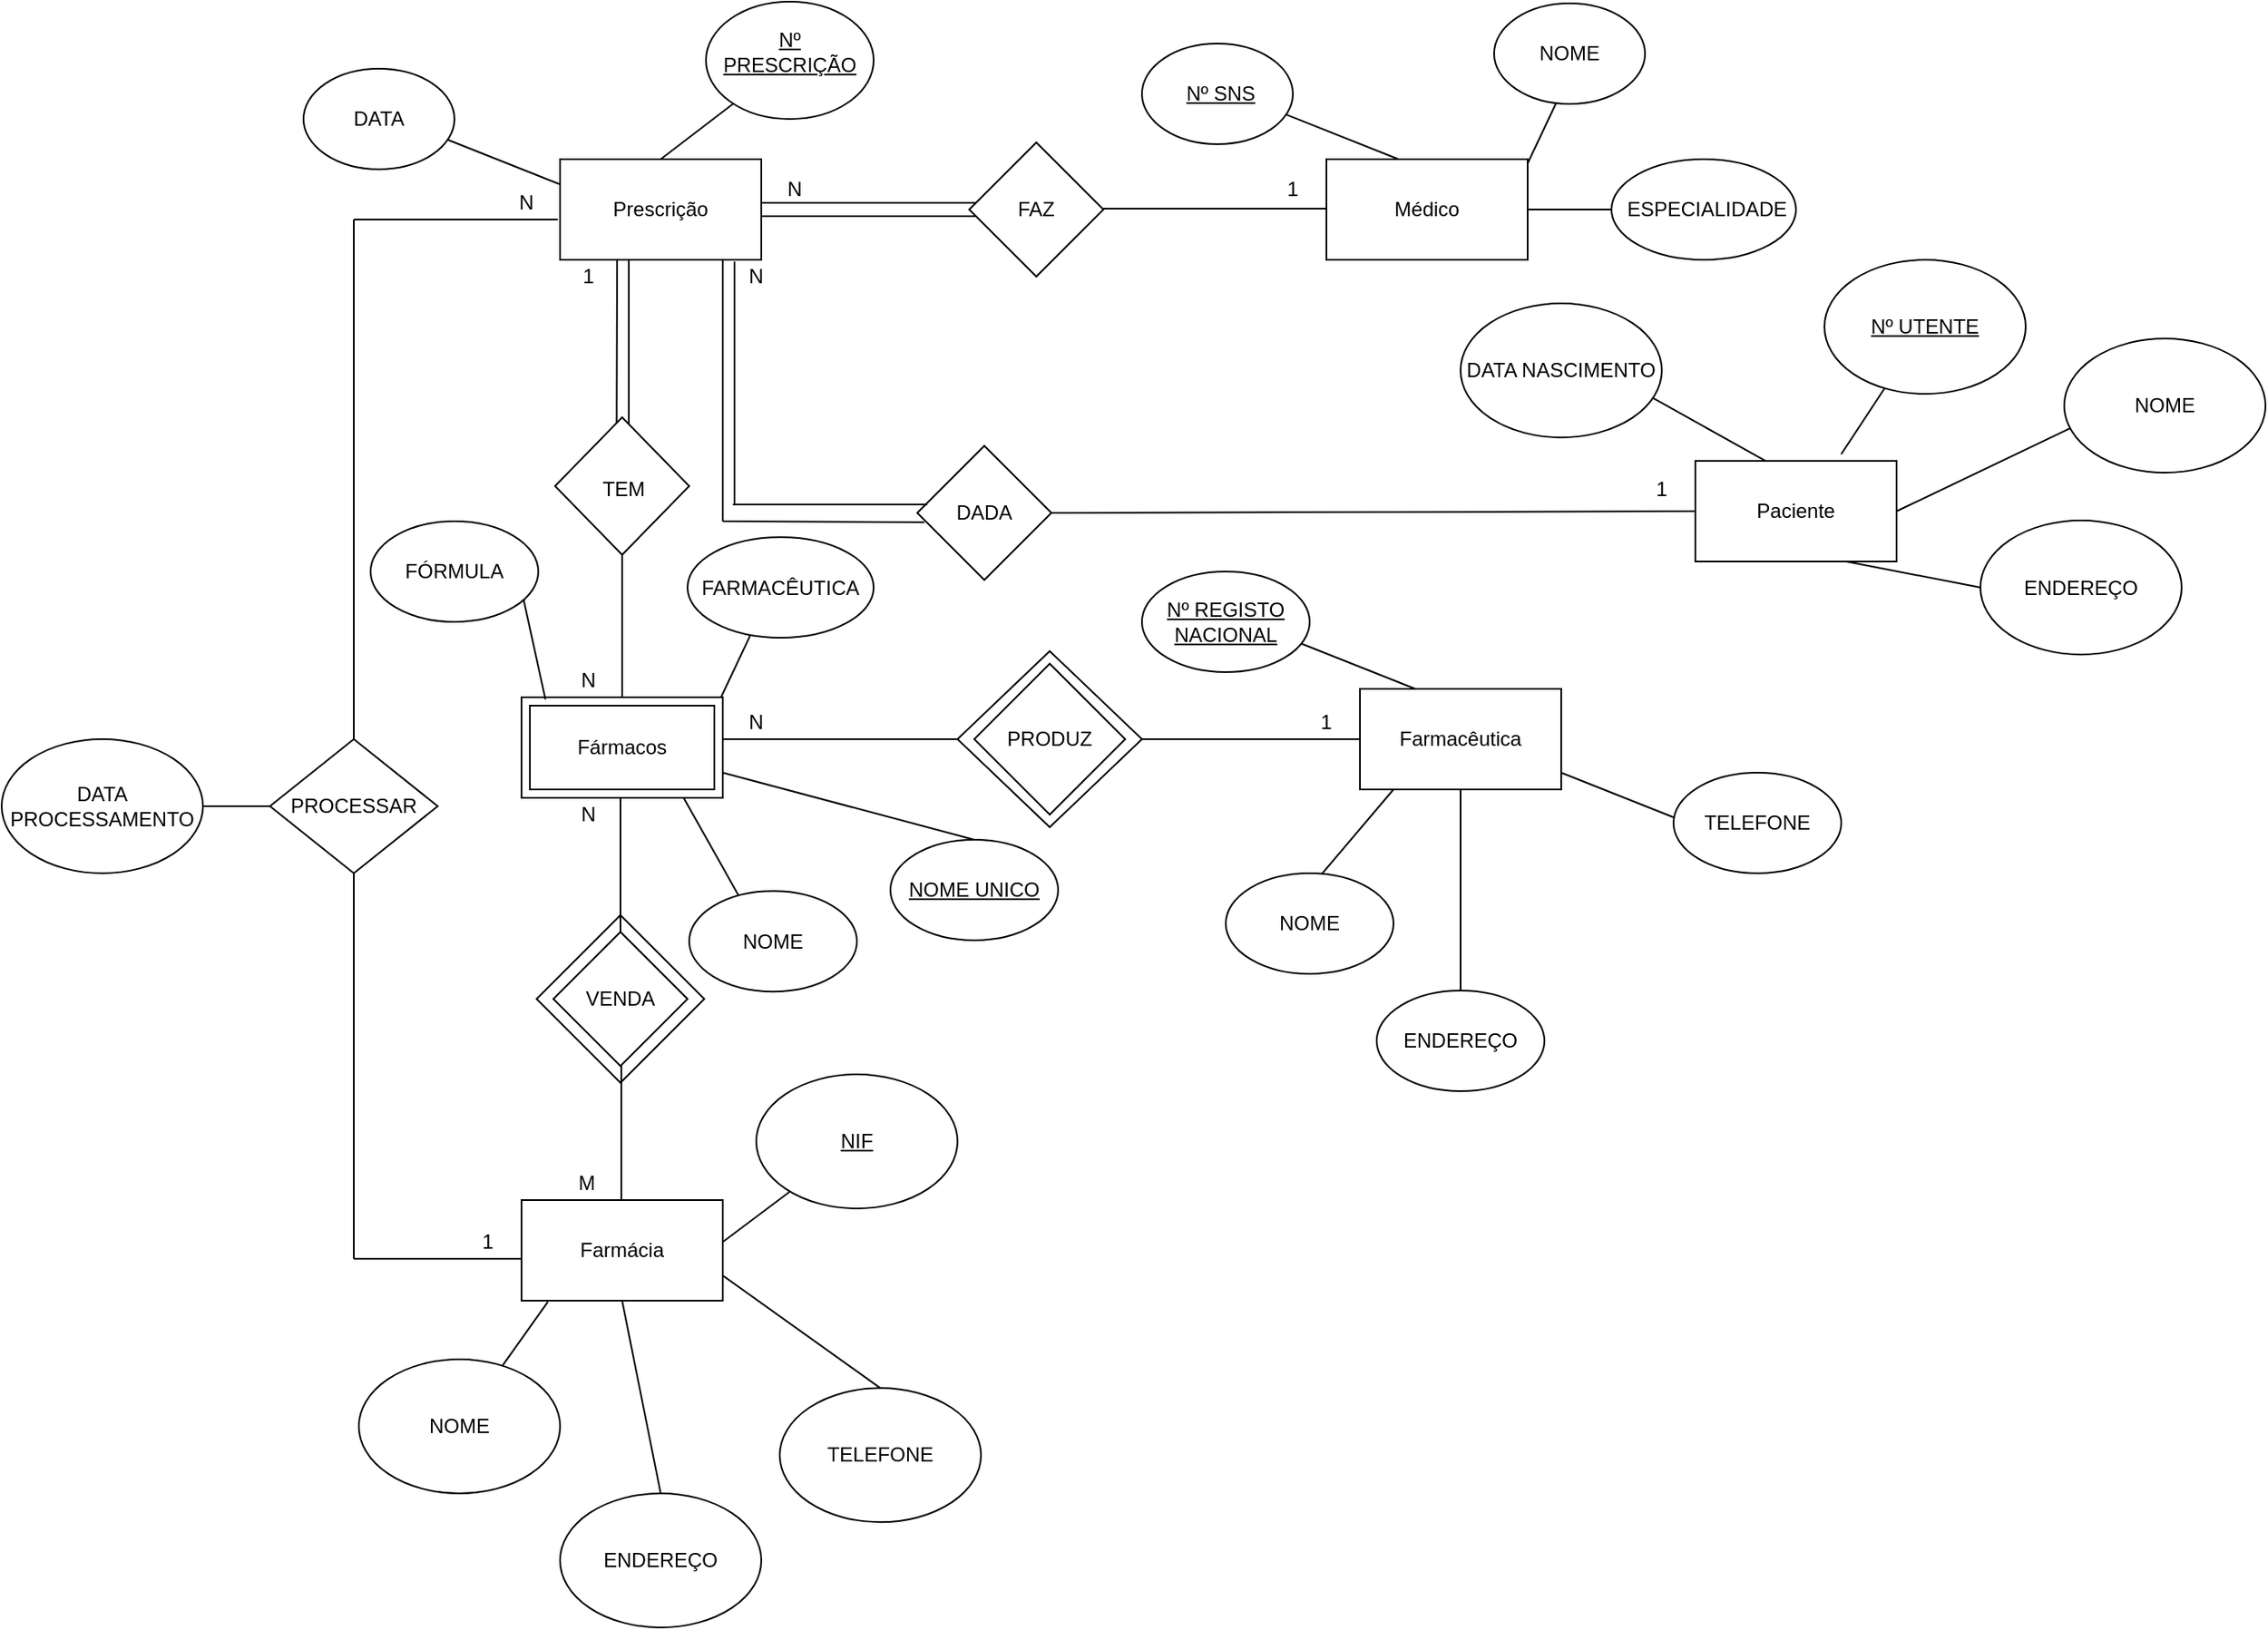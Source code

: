 <mxfile version="12.8.1" type="google"><diagram id="C5RBs43oDa-KdzZeNtuy" name="Page-1"><mxGraphModel dx="2001" dy="645" grid="1" gridSize="10" guides="1" tooltips="1" connect="1" arrows="1" fold="1" page="1" pageScale="1" pageWidth="827" pageHeight="1169" math="0" shadow="0"><root><mxCell id="WIyWlLk6GJQsqaUBKTNV-0"/><mxCell id="WIyWlLk6GJQsqaUBKTNV-1" parent="WIyWlLk6GJQsqaUBKTNV-0"/><mxCell id="Cp6ElBWu8LfDG9iXPsyH-75" value="" style="rhombus;whiteSpace=wrap;html=1;" vertex="1" parent="WIyWlLk6GJQsqaUBKTNV-1"><mxGeometry x="109" y="555" width="100" height="100" as="geometry"/></mxCell><mxCell id="Cp6ElBWu8LfDG9iXPsyH-70" value="" style="rhombus;whiteSpace=wrap;html=1;" vertex="1" parent="WIyWlLk6GJQsqaUBKTNV-1"><mxGeometry x="360" y="397.5" width="110" height="105" as="geometry"/></mxCell><mxCell id="rq6ULWqrzJ-B9bQovNzd-0" value="Prescrição" style="rounded=0;whiteSpace=wrap;html=1;" parent="WIyWlLk6GJQsqaUBKTNV-1" vertex="1"><mxGeometry x="123" y="104" width="120" height="60" as="geometry"/></mxCell><mxCell id="rq6ULWqrzJ-B9bQovNzd-2" value="" style="endArrow=none;html=1;" parent="WIyWlLk6GJQsqaUBKTNV-1" edge="1"><mxGeometry width="50" height="50" relative="1" as="geometry"><mxPoint x="243" y="138" as="sourcePoint"/><mxPoint x="373" y="138" as="targetPoint"/></mxGeometry></mxCell><mxCell id="rq6ULWqrzJ-B9bQovNzd-3" value="" style="endArrow=none;html=1;" parent="WIyWlLk6GJQsqaUBKTNV-1" edge="1"><mxGeometry width="50" height="50" relative="1" as="geometry"><mxPoint x="243" y="130" as="sourcePoint"/><mxPoint x="373" y="130" as="targetPoint"/></mxGeometry></mxCell><mxCell id="rq6ULWqrzJ-B9bQovNzd-4" value="" style="rhombus;whiteSpace=wrap;html=1;" parent="WIyWlLk6GJQsqaUBKTNV-1" vertex="1"><mxGeometry x="367" y="94" width="80" height="80" as="geometry"/></mxCell><mxCell id="rq6ULWqrzJ-B9bQovNzd-5" value="FAZ" style="text;html=1;strokeColor=none;fillColor=none;align=center;verticalAlign=middle;whiteSpace=wrap;rounded=0;" parent="WIyWlLk6GJQsqaUBKTNV-1" vertex="1"><mxGeometry x="387" y="124" width="40" height="20" as="geometry"/></mxCell><mxCell id="rq6ULWqrzJ-B9bQovNzd-6" value="N" style="text;html=1;strokeColor=none;fillColor=none;align=center;verticalAlign=middle;whiteSpace=wrap;rounded=0;" parent="WIyWlLk6GJQsqaUBKTNV-1" vertex="1"><mxGeometry x="243" y="112" width="40" height="20" as="geometry"/></mxCell><mxCell id="rq6ULWqrzJ-B9bQovNzd-7" value="" style="endArrow=none;html=1;exitX=0.5;exitY=1;exitDx=0;exitDy=0;entryX=0.459;entryY=0.069;entryDx=0;entryDy=0;entryPerimeter=0;" parent="WIyWlLk6GJQsqaUBKTNV-1" edge="1" target="rq6ULWqrzJ-B9bQovNzd-9"><mxGeometry width="50" height="50" relative="1" as="geometry"><mxPoint x="157" y="164" as="sourcePoint"/><mxPoint x="157" y="260" as="targetPoint"/></mxGeometry></mxCell><mxCell id="rq6ULWqrzJ-B9bQovNzd-8" value="" style="endArrow=none;html=1;" parent="WIyWlLk6GJQsqaUBKTNV-1" edge="1"><mxGeometry width="50" height="50" relative="1" as="geometry"><mxPoint x="164" y="164" as="sourcePoint"/><mxPoint x="164" y="270" as="targetPoint"/></mxGeometry></mxCell><mxCell id="rq6ULWqrzJ-B9bQovNzd-9" value="" style="rhombus;whiteSpace=wrap;html=1;" parent="WIyWlLk6GJQsqaUBKTNV-1" vertex="1"><mxGeometry x="120" y="258" width="80" height="82" as="geometry"/></mxCell><mxCell id="rq6ULWqrzJ-B9bQovNzd-10" value="TEM" style="text;html=1;strokeColor=none;fillColor=none;align=center;verticalAlign=middle;whiteSpace=wrap;rounded=0;direction=west;" parent="WIyWlLk6GJQsqaUBKTNV-1" vertex="1"><mxGeometry x="141" y="291" width="40" height="20" as="geometry"/></mxCell><mxCell id="rq6ULWqrzJ-B9bQovNzd-11" value="1" style="text;html=1;strokeColor=none;fillColor=none;align=center;verticalAlign=middle;whiteSpace=wrap;rounded=0;direction=west;" parent="WIyWlLk6GJQsqaUBKTNV-1" vertex="1"><mxGeometry x="540" y="112" width="40" height="20" as="geometry"/></mxCell><mxCell id="rq6ULWqrzJ-B9bQovNzd-12" value="" style="endArrow=none;html=1;exitX=0.5;exitY=0;exitDx=0;exitDy=0;" parent="WIyWlLk6GJQsqaUBKTNV-1" source="rq6ULWqrzJ-B9bQovNzd-0" target="rq6ULWqrzJ-B9bQovNzd-13" edge="1"><mxGeometry width="50" height="50" relative="1" as="geometry"><mxPoint x="190" y="100" as="sourcePoint"/><mxPoint x="240" y="50" as="targetPoint"/></mxGeometry></mxCell><mxCell id="rq6ULWqrzJ-B9bQovNzd-13" value="" style="ellipse;whiteSpace=wrap;html=1;" parent="WIyWlLk6GJQsqaUBKTNV-1" vertex="1"><mxGeometry x="210" y="10" width="100" height="70" as="geometry"/></mxCell><mxCell id="rq6ULWqrzJ-B9bQovNzd-14" value="Nº PRESCRIÇÃO" style="text;html=1;strokeColor=none;fillColor=none;align=center;verticalAlign=middle;whiteSpace=wrap;rounded=0;fontStyle=4" parent="WIyWlLk6GJQsqaUBKTNV-1" vertex="1"><mxGeometry x="220" y="30" width="80" height="20" as="geometry"/></mxCell><mxCell id="rq6ULWqrzJ-B9bQovNzd-18" value="" style="endArrow=none;html=1;entryX=0;entryY=0.25;entryDx=0;entryDy=0;" parent="WIyWlLk6GJQsqaUBKTNV-1" target="rq6ULWqrzJ-B9bQovNzd-0" edge="1"><mxGeometry width="50" height="50" relative="1" as="geometry"><mxPoint x="50" y="90" as="sourcePoint"/><mxPoint x="100" y="40" as="targetPoint"/></mxGeometry></mxCell><mxCell id="rq6ULWqrzJ-B9bQovNzd-19" value="" style="ellipse;whiteSpace=wrap;html=1;" parent="WIyWlLk6GJQsqaUBKTNV-1" vertex="1"><mxGeometry x="-30" y="50" width="90" height="60" as="geometry"/></mxCell><mxCell id="rq6ULWqrzJ-B9bQovNzd-20" value="DATA" style="text;html=1;strokeColor=none;fillColor=none;align=center;verticalAlign=middle;whiteSpace=wrap;rounded=0;" parent="WIyWlLk6GJQsqaUBKTNV-1" vertex="1"><mxGeometry x="-5" y="70" width="40" height="20" as="geometry"/></mxCell><mxCell id="rq6ULWqrzJ-B9bQovNzd-22" value="" style="endArrow=none;html=1;" parent="WIyWlLk6GJQsqaUBKTNV-1" edge="1"><mxGeometry width="50" height="50" relative="1" as="geometry"><mxPoint x="447" y="133.5" as="sourcePoint"/><mxPoint x="580" y="133.5" as="targetPoint"/></mxGeometry></mxCell><mxCell id="rq6ULWqrzJ-B9bQovNzd-23" value="Médico" style="rounded=0;whiteSpace=wrap;html=1;" parent="WIyWlLk6GJQsqaUBKTNV-1" vertex="1"><mxGeometry x="580" y="104" width="120" height="60" as="geometry"/></mxCell><mxCell id="rq6ULWqrzJ-B9bQovNzd-24" value="" style="endArrow=none;html=1;entryX=0;entryY=0.25;entryDx=0;entryDy=0;" parent="WIyWlLk6GJQsqaUBKTNV-1" edge="1"><mxGeometry width="50" height="50" relative="1" as="geometry"><mxPoint x="550" y="75" as="sourcePoint"/><mxPoint x="623" y="104" as="targetPoint"/></mxGeometry></mxCell><mxCell id="rq6ULWqrzJ-B9bQovNzd-25" value="" style="ellipse;whiteSpace=wrap;html=1;fontStyle=4" parent="WIyWlLk6GJQsqaUBKTNV-1" vertex="1"><mxGeometry x="470" y="35" width="90" height="60" as="geometry"/></mxCell><mxCell id="rq6ULWqrzJ-B9bQovNzd-26" value="Nº SNS" style="text;html=1;strokeColor=none;fillColor=none;align=center;verticalAlign=middle;whiteSpace=wrap;rounded=0;fontStyle=4" parent="WIyWlLk6GJQsqaUBKTNV-1" vertex="1"><mxGeometry x="492" y="55" width="50" height="20" as="geometry"/></mxCell><mxCell id="rq6ULWqrzJ-B9bQovNzd-27" value="" style="endArrow=none;html=1;exitX=1;exitY=0.5;exitDx=0;exitDy=0;" parent="WIyWlLk6GJQsqaUBKTNV-1" source="rq6ULWqrzJ-B9bQovNzd-23" edge="1"><mxGeometry width="50" height="50" relative="1" as="geometry"><mxPoint x="640" y="300" as="sourcePoint"/><mxPoint x="770" y="134" as="targetPoint"/></mxGeometry></mxCell><mxCell id="rq6ULWqrzJ-B9bQovNzd-28" value="" style="ellipse;whiteSpace=wrap;html=1;" parent="WIyWlLk6GJQsqaUBKTNV-1" vertex="1"><mxGeometry x="750" y="104" width="110" height="60" as="geometry"/></mxCell><mxCell id="rq6ULWqrzJ-B9bQovNzd-29" value="ESPECIALIDADE" style="text;html=1;strokeColor=none;fillColor=none;align=center;verticalAlign=middle;whiteSpace=wrap;rounded=0;" parent="WIyWlLk6GJQsqaUBKTNV-1" vertex="1"><mxGeometry x="787" y="124" width="40" height="20" as="geometry"/></mxCell><mxCell id="rq6ULWqrzJ-B9bQovNzd-30" value="" style="endArrow=none;html=1;entryX=1;entryY=0;entryDx=0;entryDy=0;" parent="WIyWlLk6GJQsqaUBKTNV-1" edge="1"><mxGeometry width="50" height="50" relative="1" as="geometry"><mxPoint x="725" y="53.5" as="sourcePoint"/><mxPoint x="700" y="106.5" as="targetPoint"/></mxGeometry></mxCell><mxCell id="rq6ULWqrzJ-B9bQovNzd-31" value="" style="ellipse;whiteSpace=wrap;html=1;" parent="WIyWlLk6GJQsqaUBKTNV-1" vertex="1"><mxGeometry x="680" y="11" width="90" height="60" as="geometry"/></mxCell><mxCell id="rq6ULWqrzJ-B9bQovNzd-32" value="NOME" style="text;html=1;strokeColor=none;fillColor=none;align=center;verticalAlign=middle;whiteSpace=wrap;rounded=0;" parent="WIyWlLk6GJQsqaUBKTNV-1" vertex="1"><mxGeometry x="705" y="31" width="40" height="20" as="geometry"/></mxCell><mxCell id="rq6ULWqrzJ-B9bQovNzd-36" value="1" style="text;html=1;strokeColor=none;fillColor=none;align=center;verticalAlign=middle;whiteSpace=wrap;rounded=0;direction=west;" parent="WIyWlLk6GJQsqaUBKTNV-1" vertex="1"><mxGeometry x="120" y="164" width="40" height="20" as="geometry"/></mxCell><mxCell id="rq6ULWqrzJ-B9bQovNzd-38" value="" style="rounded=0;whiteSpace=wrap;html=1;" parent="WIyWlLk6GJQsqaUBKTNV-1" vertex="1"><mxGeometry x="100" y="425" width="120" height="60" as="geometry"/></mxCell><mxCell id="rq6ULWqrzJ-B9bQovNzd-39" value="" style="endArrow=none;html=1;entryX=0.5;entryY=0;entryDx=0;entryDy=0;" parent="WIyWlLk6GJQsqaUBKTNV-1" target="rq6ULWqrzJ-B9bQovNzd-38" edge="1"><mxGeometry width="50" height="50" relative="1" as="geometry"><mxPoint x="160" y="340" as="sourcePoint"/><mxPoint x="293" y="340" as="targetPoint"/></mxGeometry></mxCell><mxCell id="rq6ULWqrzJ-B9bQovNzd-40" value="N" style="text;html=1;strokeColor=none;fillColor=none;align=center;verticalAlign=middle;whiteSpace=wrap;rounded=0;" parent="WIyWlLk6GJQsqaUBKTNV-1" vertex="1"><mxGeometry x="120" y="405" width="40" height="20" as="geometry"/></mxCell><mxCell id="rq6ULWqrzJ-B9bQovNzd-41" value="" style="endArrow=none;html=1;entryX=0.5;entryY=0;entryDx=0;entryDy=0;" parent="WIyWlLk6GJQsqaUBKTNV-1" edge="1"><mxGeometry width="50" height="50" relative="1" as="geometry"><mxPoint x="159" y="485" as="sourcePoint"/><mxPoint x="159" y="570" as="targetPoint"/></mxGeometry></mxCell><mxCell id="rq6ULWqrzJ-B9bQovNzd-46" value="VENDA" style="rhombus;whiteSpace=wrap;html=1;" parent="WIyWlLk6GJQsqaUBKTNV-1" vertex="1"><mxGeometry x="119" y="565" width="80" height="80" as="geometry"/></mxCell><mxCell id="rq6ULWqrzJ-B9bQovNzd-47" value="" style="endArrow=none;html=1;entryX=0.5;entryY=0;entryDx=0;entryDy=0;" parent="WIyWlLk6GJQsqaUBKTNV-1" edge="1"><mxGeometry width="50" height="50" relative="1" as="geometry"><mxPoint x="159.5" y="645" as="sourcePoint"/><mxPoint x="159.5" y="730" as="targetPoint"/></mxGeometry></mxCell><mxCell id="rq6ULWqrzJ-B9bQovNzd-48" value="Farmácia" style="rounded=0;whiteSpace=wrap;html=1;" parent="WIyWlLk6GJQsqaUBKTNV-1" vertex="1"><mxGeometry x="100" y="725" width="120" height="60" as="geometry"/></mxCell><mxCell id="rq6ULWqrzJ-B9bQovNzd-50" value="" style="endArrow=none;html=1;" parent="WIyWlLk6GJQsqaUBKTNV-1" edge="1"><mxGeometry width="50" height="50" relative="1" as="geometry"><mxPoint x="220" y="450" as="sourcePoint"/><mxPoint x="360" y="450" as="targetPoint"/></mxGeometry></mxCell><mxCell id="Cp6ElBWu8LfDG9iXPsyH-0" value="PRODUZ" style="rhombus;whiteSpace=wrap;html=1;" vertex="1" parent="WIyWlLk6GJQsqaUBKTNV-1"><mxGeometry x="370" y="405" width="90" height="90" as="geometry"/></mxCell><mxCell id="Cp6ElBWu8LfDG9iXPsyH-1" value="" style="endArrow=none;html=1;" edge="1" parent="WIyWlLk6GJQsqaUBKTNV-1"><mxGeometry width="50" height="50" relative="1" as="geometry"><mxPoint x="470" y="450" as="sourcePoint"/><mxPoint x="600" y="450" as="targetPoint"/></mxGeometry></mxCell><mxCell id="Cp6ElBWu8LfDG9iXPsyH-2" value="Farmacêutica" style="rounded=0;whiteSpace=wrap;html=1;" vertex="1" parent="WIyWlLk6GJQsqaUBKTNV-1"><mxGeometry x="600" y="420" width="120" height="60" as="geometry"/></mxCell><mxCell id="Cp6ElBWu8LfDG9iXPsyH-3" value="" style="endArrow=none;html=1;" edge="1" parent="WIyWlLk6GJQsqaUBKTNV-1"><mxGeometry width="50" height="50" relative="1" as="geometry"><mxPoint x="220" y="320" as="sourcePoint"/><mxPoint x="220" y="164" as="targetPoint"/></mxGeometry></mxCell><mxCell id="Cp6ElBWu8LfDG9iXPsyH-4" value="" style="endArrow=none;html=1;entryX=0.053;entryY=0.57;entryDx=0;entryDy=0;entryPerimeter=0;" edge="1" parent="WIyWlLk6GJQsqaUBKTNV-1" target="Cp6ElBWu8LfDG9iXPsyH-5"><mxGeometry width="50" height="50" relative="1" as="geometry"><mxPoint x="220" y="320" as="sourcePoint"/><mxPoint x="347" y="320" as="targetPoint"/></mxGeometry></mxCell><mxCell id="Cp6ElBWu8LfDG9iXPsyH-5" value="DADA" style="rhombus;whiteSpace=wrap;html=1;" vertex="1" parent="WIyWlLk6GJQsqaUBKTNV-1"><mxGeometry x="336" y="275" width="80" height="80" as="geometry"/></mxCell><mxCell id="Cp6ElBWu8LfDG9iXPsyH-6" value="" style="endArrow=none;html=1;entryX=0;entryY=0.5;entryDx=0;entryDy=0;exitX=1;exitY=0.5;exitDx=0;exitDy=0;" edge="1" parent="WIyWlLk6GJQsqaUBKTNV-1" source="Cp6ElBWu8LfDG9iXPsyH-5" target="Cp6ElBWu8LfDG9iXPsyH-7"><mxGeometry width="50" height="50" relative="1" as="geometry"><mxPoint x="419" y="310" as="sourcePoint"/><mxPoint x="499" y="310" as="targetPoint"/></mxGeometry></mxCell><mxCell id="Cp6ElBWu8LfDG9iXPsyH-7" value="Paciente" style="rounded=0;whiteSpace=wrap;html=1;" vertex="1" parent="WIyWlLk6GJQsqaUBKTNV-1"><mxGeometry x="800" y="284" width="120" height="60" as="geometry"/></mxCell><mxCell id="Cp6ElBWu8LfDG9iXPsyH-8" value="" style="endArrow=none;html=1;" edge="1" parent="WIyWlLk6GJQsqaUBKTNV-1"><mxGeometry width="50" height="50" relative="1" as="geometry"><mxPoint y="760" as="sourcePoint"/><mxPoint x="100" y="760" as="targetPoint"/></mxGeometry></mxCell><mxCell id="Cp6ElBWu8LfDG9iXPsyH-9" value="" style="endArrow=none;html=1;" edge="1" parent="WIyWlLk6GJQsqaUBKTNV-1" target="Cp6ElBWu8LfDG9iXPsyH-10"><mxGeometry width="50" height="50" relative="1" as="geometry"><mxPoint y="760" as="sourcePoint"/><mxPoint y="490" as="targetPoint"/></mxGeometry></mxCell><mxCell id="Cp6ElBWu8LfDG9iXPsyH-10" value="PROCESSAR" style="rhombus;whiteSpace=wrap;html=1;" vertex="1" parent="WIyWlLk6GJQsqaUBKTNV-1"><mxGeometry x="-50" y="450" width="100" height="80" as="geometry"/></mxCell><mxCell id="Cp6ElBWu8LfDG9iXPsyH-11" value="" style="endArrow=none;html=1;exitX=0.5;exitY=0;exitDx=0;exitDy=0;" edge="1" parent="WIyWlLk6GJQsqaUBKTNV-1" source="Cp6ElBWu8LfDG9iXPsyH-10"><mxGeometry width="50" height="50" relative="1" as="geometry"><mxPoint x="100" y="390" as="sourcePoint"/><mxPoint y="140" as="targetPoint"/></mxGeometry></mxCell><mxCell id="Cp6ElBWu8LfDG9iXPsyH-12" value="" style="endArrow=none;html=1;entryX=-0.011;entryY=0.601;entryDx=0;entryDy=0;entryPerimeter=0;" edge="1" parent="WIyWlLk6GJQsqaUBKTNV-1" target="rq6ULWqrzJ-B9bQovNzd-0"><mxGeometry width="50" height="50" relative="1" as="geometry"><mxPoint y="140" as="sourcePoint"/><mxPoint x="120" y="140" as="targetPoint"/></mxGeometry></mxCell><mxCell id="Cp6ElBWu8LfDG9iXPsyH-13" value="" style="endArrow=none;html=1;entryX=0;entryY=0.25;entryDx=0;entryDy=0;" edge="1" parent="WIyWlLk6GJQsqaUBKTNV-1"><mxGeometry width="50" height="50" relative="1" as="geometry"><mxPoint x="560" y="391" as="sourcePoint"/><mxPoint x="633" y="420" as="targetPoint"/></mxGeometry></mxCell><mxCell id="Cp6ElBWu8LfDG9iXPsyH-14" value="Nº REGISTO NACIONAL" style="ellipse;whiteSpace=wrap;html=1;fontStyle=4" vertex="1" parent="WIyWlLk6GJQsqaUBKTNV-1"><mxGeometry x="470" y="350" width="100" height="60" as="geometry"/></mxCell><mxCell id="Cp6ElBWu8LfDG9iXPsyH-17" value="" style="endArrow=none;html=1;entryX=1;entryY=0.5;entryDx=0;entryDy=0;" edge="1" parent="WIyWlLk6GJQsqaUBKTNV-1"><mxGeometry width="50" height="50" relative="1" as="geometry"><mxPoint x="620" y="480" as="sourcePoint"/><mxPoint x="570" y="539" as="targetPoint"/></mxGeometry></mxCell><mxCell id="Cp6ElBWu8LfDG9iXPsyH-18" value="NOME" style="ellipse;whiteSpace=wrap;html=1;fontStyle=0" vertex="1" parent="WIyWlLk6GJQsqaUBKTNV-1"><mxGeometry x="520" y="530" width="100" height="60" as="geometry"/></mxCell><mxCell id="Cp6ElBWu8LfDG9iXPsyH-21" value="" style="endArrow=none;html=1;entryX=0.5;entryY=0;entryDx=0;entryDy=0;" edge="1" parent="WIyWlLk6GJQsqaUBKTNV-1" target="Cp6ElBWu8LfDG9iXPsyH-22"><mxGeometry width="50" height="50" relative="1" as="geometry"><mxPoint x="660" y="480" as="sourcePoint"/><mxPoint x="659" y="580" as="targetPoint"/></mxGeometry></mxCell><mxCell id="Cp6ElBWu8LfDG9iXPsyH-22" value="ENDEREÇO" style="ellipse;whiteSpace=wrap;html=1;fontStyle=0" vertex="1" parent="WIyWlLk6GJQsqaUBKTNV-1"><mxGeometry x="610" y="600" width="100" height="60" as="geometry"/></mxCell><mxCell id="Cp6ElBWu8LfDG9iXPsyH-24" value="" style="endArrow=none;html=1;entryX=0;entryY=0.25;entryDx=0;entryDy=0;" edge="1" parent="WIyWlLk6GJQsqaUBKTNV-1"><mxGeometry width="50" height="50" relative="1" as="geometry"><mxPoint x="720" y="470" as="sourcePoint"/><mxPoint x="793" y="499" as="targetPoint"/></mxGeometry></mxCell><mxCell id="Cp6ElBWu8LfDG9iXPsyH-25" value="TELEFONE" style="ellipse;whiteSpace=wrap;html=1;fontStyle=0" vertex="1" parent="WIyWlLk6GJQsqaUBKTNV-1"><mxGeometry x="787" y="470" width="100" height="60" as="geometry"/></mxCell><mxCell id="Cp6ElBWu8LfDG9iXPsyH-26" value="" style="endArrow=none;html=1;entryX=1;entryY=0.5;entryDx=0;entryDy=0;exitX=0.939;exitY=0.99;exitDx=0;exitDy=0;exitPerimeter=0;" edge="1" parent="WIyWlLk6GJQsqaUBKTNV-1"><mxGeometry width="50" height="50" relative="1" as="geometry"><mxPoint x="196.68" y="485.0" as="sourcePoint"/><mxPoint x="233" y="549.6" as="targetPoint"/></mxGeometry></mxCell><mxCell id="Cp6ElBWu8LfDG9iXPsyH-27" value="NOME" style="ellipse;whiteSpace=wrap;html=1;fontStyle=0" vertex="1" parent="WIyWlLk6GJQsqaUBKTNV-1"><mxGeometry x="200" y="540.6" width="100" height="60" as="geometry"/></mxCell><mxCell id="Cp6ElBWu8LfDG9iXPsyH-28" value="" style="endArrow=none;html=1;entryX=0.5;entryY=0;entryDx=0;entryDy=0;exitX=1;exitY=0.75;exitDx=0;exitDy=0;" edge="1" parent="WIyWlLk6GJQsqaUBKTNV-1" target="Cp6ElBWu8LfDG9iXPsyH-29" source="rq6ULWqrzJ-B9bQovNzd-38"><mxGeometry width="50" height="50" relative="1" as="geometry"><mxPoint x="240" y="411" as="sourcePoint"/><mxPoint x="369" y="520.6" as="targetPoint"/></mxGeometry></mxCell><mxCell id="Cp6ElBWu8LfDG9iXPsyH-29" value="NOME UNICO" style="ellipse;whiteSpace=wrap;html=1;fontStyle=4" vertex="1" parent="WIyWlLk6GJQsqaUBKTNV-1"><mxGeometry x="320" y="510" width="100" height="60" as="geometry"/></mxCell><mxCell id="Cp6ElBWu8LfDG9iXPsyH-32" value="" style="endArrow=none;html=1;entryX=0.119;entryY=0.022;entryDx=0;entryDy=0;entryPerimeter=0;" edge="1" parent="WIyWlLk6GJQsqaUBKTNV-1" target="rq6ULWqrzJ-B9bQovNzd-38"><mxGeometry width="50" height="50" relative="1" as="geometry"><mxPoint x="100" y="361" as="sourcePoint"/><mxPoint x="173" y="390.0" as="targetPoint"/></mxGeometry></mxCell><mxCell id="Cp6ElBWu8LfDG9iXPsyH-33" value="FÓRMULA" style="ellipse;whiteSpace=wrap;html=1;fontStyle=0" vertex="1" parent="WIyWlLk6GJQsqaUBKTNV-1"><mxGeometry x="10" y="320" width="100" height="60" as="geometry"/></mxCell><mxCell id="Cp6ElBWu8LfDG9iXPsyH-36" value="" style="endArrow=none;html=1;entryX=1;entryY=0;entryDx=0;entryDy=0;" edge="1" parent="WIyWlLk6GJQsqaUBKTNV-1"><mxGeometry width="50" height="50" relative="1" as="geometry"><mxPoint x="244" y="372.0" as="sourcePoint"/><mxPoint x="219" y="425" as="targetPoint"/></mxGeometry></mxCell><mxCell id="Cp6ElBWu8LfDG9iXPsyH-37" value="FARMACÊUTICA" style="ellipse;whiteSpace=wrap;html=1;" vertex="1" parent="WIyWlLk6GJQsqaUBKTNV-1"><mxGeometry x="199" y="329.5" width="111" height="60" as="geometry"/></mxCell><mxCell id="Cp6ElBWu8LfDG9iXPsyH-39" value="" style="endArrow=none;html=1;" edge="1" parent="WIyWlLk6GJQsqaUBKTNV-1" target="Cp6ElBWu8LfDG9iXPsyH-40"><mxGeometry width="50" height="50" relative="1" as="geometry"><mxPoint x="887" y="280" as="sourcePoint"/><mxPoint x="937" y="230" as="targetPoint"/></mxGeometry></mxCell><mxCell id="Cp6ElBWu8LfDG9iXPsyH-40" value="Nº UTENTE" style="ellipse;whiteSpace=wrap;html=1;fontStyle=4" vertex="1" parent="WIyWlLk6GJQsqaUBKTNV-1"><mxGeometry x="877.0" y="164" width="120" height="80" as="geometry"/></mxCell><mxCell id="Cp6ElBWu8LfDG9iXPsyH-41" value="" style="endArrow=none;html=1;entryX=1;entryY=0.5;entryDx=0;entryDy=0;exitX=0.033;exitY=0.666;exitDx=0;exitDy=0;exitPerimeter=0;" edge="1" parent="WIyWlLk6GJQsqaUBKTNV-1" target="Cp6ElBWu8LfDG9iXPsyH-7" source="Cp6ElBWu8LfDG9iXPsyH-42"><mxGeometry width="50" height="50" relative="1" as="geometry"><mxPoint x="1030.0" y="357" as="sourcePoint"/><mxPoint x="1020" y="330" as="targetPoint"/></mxGeometry></mxCell><mxCell id="Cp6ElBWu8LfDG9iXPsyH-42" value="NOME" style="ellipse;whiteSpace=wrap;html=1;fontStyle=0" vertex="1" parent="WIyWlLk6GJQsqaUBKTNV-1"><mxGeometry x="1020.0" y="211" width="120" height="80" as="geometry"/></mxCell><mxCell id="Cp6ElBWu8LfDG9iXPsyH-43" value="" style="endArrow=none;html=1;entryX=0.75;entryY=1;entryDx=0;entryDy=0;exitX=0;exitY=0.5;exitDx=0;exitDy=0;" edge="1" parent="WIyWlLk6GJQsqaUBKTNV-1" source="Cp6ElBWu8LfDG9iXPsyH-44" target="Cp6ElBWu8LfDG9iXPsyH-7"><mxGeometry width="50" height="50" relative="1" as="geometry"><mxPoint x="1040.0" y="461" as="sourcePoint"/><mxPoint x="930" y="414" as="targetPoint"/></mxGeometry></mxCell><mxCell id="Cp6ElBWu8LfDG9iXPsyH-44" value="ENDEREÇO" style="ellipse;whiteSpace=wrap;html=1;fontStyle=0" vertex="1" parent="WIyWlLk6GJQsqaUBKTNV-1"><mxGeometry x="970.0" y="319.5" width="120" height="80" as="geometry"/></mxCell><mxCell id="Cp6ElBWu8LfDG9iXPsyH-45" value="" style="endArrow=none;html=1;entryX=0.954;entryY=0.704;entryDx=0;entryDy=0;exitX=0.352;exitY=0.003;exitDx=0;exitDy=0;exitPerimeter=0;entryPerimeter=0;" edge="1" parent="WIyWlLk6GJQsqaUBKTNV-1" source="Cp6ElBWu8LfDG9iXPsyH-7" target="Cp6ElBWu8LfDG9iXPsyH-46"><mxGeometry width="50" height="50" relative="1" as="geometry"><mxPoint x="840" y="211" as="sourcePoint"/><mxPoint x="780" y="227" as="targetPoint"/></mxGeometry></mxCell><mxCell id="Cp6ElBWu8LfDG9iXPsyH-46" value="DATA NASCIMENTO" style="ellipse;whiteSpace=wrap;html=1;fontStyle=0" vertex="1" parent="WIyWlLk6GJQsqaUBKTNV-1"><mxGeometry x="660.0" y="190" width="120" height="80" as="geometry"/></mxCell><mxCell id="Cp6ElBWu8LfDG9iXPsyH-47" value="" style="endArrow=none;html=1;" edge="1" parent="WIyWlLk6GJQsqaUBKTNV-1" target="Cp6ElBWu8LfDG9iXPsyH-48"><mxGeometry width="50" height="50" relative="1" as="geometry"><mxPoint x="220" y="750" as="sourcePoint"/><mxPoint x="270" y="700" as="targetPoint"/></mxGeometry></mxCell><mxCell id="Cp6ElBWu8LfDG9iXPsyH-48" value="NIF" style="ellipse;whiteSpace=wrap;html=1;fontStyle=4" vertex="1" parent="WIyWlLk6GJQsqaUBKTNV-1"><mxGeometry x="240" y="650" width="120" height="80" as="geometry"/></mxCell><mxCell id="Cp6ElBWu8LfDG9iXPsyH-49" value="" style="endArrow=none;html=1;exitX=0.131;exitY=1.011;exitDx=0;exitDy=0;exitPerimeter=0;" edge="1" parent="WIyWlLk6GJQsqaUBKTNV-1" source="rq6ULWqrzJ-B9bQovNzd-48" target="Cp6ElBWu8LfDG9iXPsyH-50"><mxGeometry width="50" height="50" relative="1" as="geometry"><mxPoint x="120" y="780" as="sourcePoint"/><mxPoint x="119" y="785" as="targetPoint"/></mxGeometry></mxCell><mxCell id="Cp6ElBWu8LfDG9iXPsyH-50" value="NOME" style="ellipse;whiteSpace=wrap;html=1;" vertex="1" parent="WIyWlLk6GJQsqaUBKTNV-1"><mxGeometry x="3" y="820" width="120" height="80" as="geometry"/></mxCell><mxCell id="Cp6ElBWu8LfDG9iXPsyH-51" value="" style="endArrow=none;html=1;exitX=0.5;exitY=1;exitDx=0;exitDy=0;entryX=0.5;entryY=0;entryDx=0;entryDy=0;" edge="1" parent="WIyWlLk6GJQsqaUBKTNV-1" target="Cp6ElBWu8LfDG9iXPsyH-52" source="rq6ULWqrzJ-B9bQovNzd-48"><mxGeometry width="50" height="50" relative="1" as="geometry"><mxPoint x="141.0" y="820" as="sourcePoint"/><mxPoint x="217" y="854.34" as="targetPoint"/></mxGeometry></mxCell><mxCell id="Cp6ElBWu8LfDG9iXPsyH-52" value="ENDEREÇO" style="ellipse;whiteSpace=wrap;html=1;" vertex="1" parent="WIyWlLk6GJQsqaUBKTNV-1"><mxGeometry x="123" y="900" width="120" height="80" as="geometry"/></mxCell><mxCell id="Cp6ElBWu8LfDG9iXPsyH-53" value="" style="endArrow=none;html=1;exitX=0.5;exitY=0;exitDx=0;exitDy=0;" edge="1" parent="WIyWlLk6GJQsqaUBKTNV-1" source="Cp6ElBWu8LfDG9iXPsyH-54"><mxGeometry width="50" height="50" relative="1" as="geometry"><mxPoint x="355.72" y="802.83" as="sourcePoint"/><mxPoint x="220" y="770" as="targetPoint"/></mxGeometry></mxCell><mxCell id="Cp6ElBWu8LfDG9iXPsyH-54" value="TELEFONE" style="ellipse;whiteSpace=wrap;html=1;" vertex="1" parent="WIyWlLk6GJQsqaUBKTNV-1"><mxGeometry x="254" y="837.17" width="120" height="80" as="geometry"/></mxCell><mxCell id="Cp6ElBWu8LfDG9iXPsyH-55" value="1" style="text;html=1;strokeColor=none;fillColor=none;align=center;verticalAlign=middle;whiteSpace=wrap;rounded=0;direction=west;" vertex="1" parent="WIyWlLk6GJQsqaUBKTNV-1"><mxGeometry x="60" y="740" width="40" height="20" as="geometry"/></mxCell><mxCell id="Cp6ElBWu8LfDG9iXPsyH-56" value="N" style="text;html=1;strokeColor=none;fillColor=none;align=center;verticalAlign=middle;whiteSpace=wrap;rounded=0;" vertex="1" parent="WIyWlLk6GJQsqaUBKTNV-1"><mxGeometry x="120" y="485" width="40" height="20" as="geometry"/></mxCell><mxCell id="Cp6ElBWu8LfDG9iXPsyH-57" value="M" style="text;html=1;strokeColor=none;fillColor=none;align=center;verticalAlign=middle;whiteSpace=wrap;rounded=0;" vertex="1" parent="WIyWlLk6GJQsqaUBKTNV-1"><mxGeometry x="119" y="705" width="40" height="20" as="geometry"/></mxCell><mxCell id="Cp6ElBWu8LfDG9iXPsyH-58" value="N" style="text;html=1;strokeColor=none;fillColor=none;align=center;verticalAlign=middle;whiteSpace=wrap;rounded=0;" vertex="1" parent="WIyWlLk6GJQsqaUBKTNV-1"><mxGeometry x="83" y="120" width="40" height="20" as="geometry"/></mxCell><mxCell id="Cp6ElBWu8LfDG9iXPsyH-61" value="N" style="text;html=1;strokeColor=none;fillColor=none;align=center;verticalAlign=middle;whiteSpace=wrap;rounded=0;" vertex="1" parent="WIyWlLk6GJQsqaUBKTNV-1"><mxGeometry x="220" y="430" width="40" height="20" as="geometry"/></mxCell><mxCell id="Cp6ElBWu8LfDG9iXPsyH-62" value="1" style="text;html=1;strokeColor=none;fillColor=none;align=center;verticalAlign=middle;whiteSpace=wrap;rounded=0;direction=west;" vertex="1" parent="WIyWlLk6GJQsqaUBKTNV-1"><mxGeometry x="560" y="430" width="40" height="20" as="geometry"/></mxCell><mxCell id="Cp6ElBWu8LfDG9iXPsyH-63" value="1" style="text;html=1;strokeColor=none;fillColor=none;align=center;verticalAlign=middle;whiteSpace=wrap;rounded=0;direction=west;" vertex="1" parent="WIyWlLk6GJQsqaUBKTNV-1"><mxGeometry x="760" y="291" width="40" height="20" as="geometry"/></mxCell><mxCell id="Cp6ElBWu8LfDG9iXPsyH-64" value="N" style="text;html=1;strokeColor=none;fillColor=none;align=center;verticalAlign=middle;whiteSpace=wrap;rounded=0;" vertex="1" parent="WIyWlLk6GJQsqaUBKTNV-1"><mxGeometry x="220" y="164" width="40" height="20" as="geometry"/></mxCell><mxCell id="Cp6ElBWu8LfDG9iXPsyH-65" value="" style="endArrow=none;html=1;" edge="1" parent="WIyWlLk6GJQsqaUBKTNV-1"><mxGeometry width="50" height="50" relative="1" as="geometry"><mxPoint x="227" y="310" as="sourcePoint"/><mxPoint x="227" y="165" as="targetPoint"/></mxGeometry></mxCell><mxCell id="Cp6ElBWu8LfDG9iXPsyH-66" value="" style="endArrow=none;html=1;" edge="1" parent="WIyWlLk6GJQsqaUBKTNV-1"><mxGeometry width="50" height="50" relative="1" as="geometry"><mxPoint x="226" y="310" as="sourcePoint"/><mxPoint x="342" y="310" as="targetPoint"/></mxGeometry></mxCell><mxCell id="Cp6ElBWu8LfDG9iXPsyH-67" value="" style="endArrow=none;html=1;exitX=0;exitY=0.5;exitDx=0;exitDy=0;" edge="1" parent="WIyWlLk6GJQsqaUBKTNV-1" source="Cp6ElBWu8LfDG9iXPsyH-10" target="Cp6ElBWu8LfDG9iXPsyH-68"><mxGeometry width="50" height="50" relative="1" as="geometry"><mxPoint x="-100" y="540" as="sourcePoint"/><mxPoint x="-50" y="490" as="targetPoint"/></mxGeometry></mxCell><mxCell id="Cp6ElBWu8LfDG9iXPsyH-68" value="DATA PROCESSAMENTO" style="ellipse;whiteSpace=wrap;html=1;" vertex="1" parent="WIyWlLk6GJQsqaUBKTNV-1"><mxGeometry x="-210" y="450" width="120" height="80" as="geometry"/></mxCell><mxCell id="Cp6ElBWu8LfDG9iXPsyH-69" value="&lt;span style=&quot;white-space: normal&quot;&gt;Fármacos&lt;/span&gt;" style="rounded=0;whiteSpace=wrap;html=1;" vertex="1" parent="WIyWlLk6GJQsqaUBKTNV-1"><mxGeometry x="105" y="430" width="110" height="50" as="geometry"/></mxCell></root></mxGraphModel></diagram></mxfile>